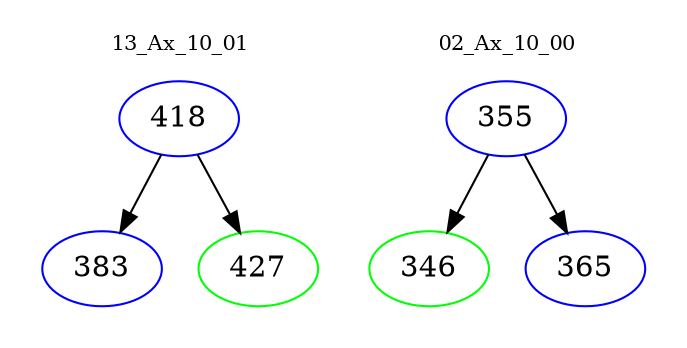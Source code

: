 digraph{
subgraph cluster_0 {
color = white
label = "13_Ax_10_01";
fontsize=10;
T0_418 [label="418", color="blue"]
T0_418 -> T0_383 [color="black"]
T0_383 [label="383", color="blue"]
T0_418 -> T0_427 [color="black"]
T0_427 [label="427", color="green"]
}
subgraph cluster_1 {
color = white
label = "02_Ax_10_00";
fontsize=10;
T1_355 [label="355", color="blue"]
T1_355 -> T1_346 [color="black"]
T1_346 [label="346", color="green"]
T1_355 -> T1_365 [color="black"]
T1_365 [label="365", color="blue"]
}
}
